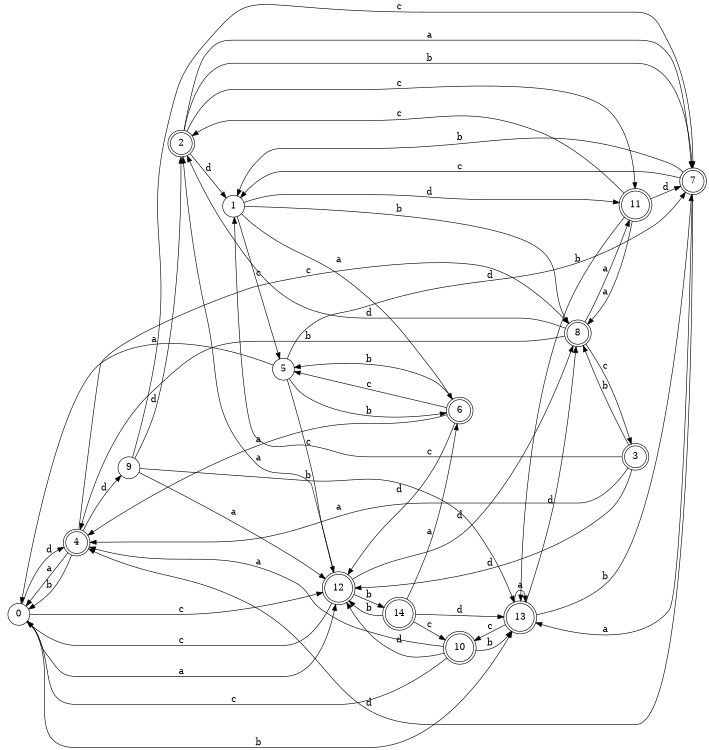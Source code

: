 digraph n12_2 {
__start0 [label="" shape="none"];

rankdir=LR;
size="8,5";

s0 [style="filled", color="black", fillcolor="white" shape="circle", label="0"];
s1 [style="filled", color="black", fillcolor="white" shape="circle", label="1"];
s2 [style="rounded,filled", color="black", fillcolor="white" shape="doublecircle", label="2"];
s3 [style="rounded,filled", color="black", fillcolor="white" shape="doublecircle", label="3"];
s4 [style="rounded,filled", color="black", fillcolor="white" shape="doublecircle", label="4"];
s5 [style="filled", color="black", fillcolor="white" shape="circle", label="5"];
s6 [style="rounded,filled", color="black", fillcolor="white" shape="doublecircle", label="6"];
s7 [style="rounded,filled", color="black", fillcolor="white" shape="doublecircle", label="7"];
s8 [style="rounded,filled", color="black", fillcolor="white" shape="doublecircle", label="8"];
s9 [style="filled", color="black", fillcolor="white" shape="circle", label="9"];
s10 [style="rounded,filled", color="black", fillcolor="white" shape="doublecircle", label="10"];
s11 [style="rounded,filled", color="black", fillcolor="white" shape="doublecircle", label="11"];
s12 [style="rounded,filled", color="black", fillcolor="white" shape="doublecircle", label="12"];
s13 [style="rounded,filled", color="black", fillcolor="white" shape="doublecircle", label="13"];
s14 [style="rounded,filled", color="black", fillcolor="white" shape="doublecircle", label="14"];
s0 -> s12 [label="a"];
s0 -> s13 [label="b"];
s0 -> s12 [label="c"];
s0 -> s4 [label="d"];
s1 -> s6 [label="a"];
s1 -> s8 [label="b"];
s1 -> s5 [label="c"];
s1 -> s11 [label="d"];
s2 -> s7 [label="a"];
s2 -> s7 [label="b"];
s2 -> s11 [label="c"];
s2 -> s1 [label="d"];
s3 -> s4 [label="a"];
s3 -> s8 [label="b"];
s3 -> s1 [label="c"];
s3 -> s12 [label="d"];
s4 -> s0 [label="a"];
s4 -> s0 [label="b"];
s4 -> s8 [label="c"];
s4 -> s9 [label="d"];
s5 -> s0 [label="a"];
s5 -> s6 [label="b"];
s5 -> s12 [label="c"];
s5 -> s7 [label="d"];
s6 -> s4 [label="a"];
s6 -> s5 [label="b"];
s6 -> s5 [label="c"];
s6 -> s12 [label="d"];
s7 -> s13 [label="a"];
s7 -> s1 [label="b"];
s7 -> s1 [label="c"];
s7 -> s4 [label="d"];
s8 -> s11 [label="a"];
s8 -> s4 [label="b"];
s8 -> s3 [label="c"];
s8 -> s2 [label="d"];
s9 -> s12 [label="a"];
s9 -> s13 [label="b"];
s9 -> s7 [label="c"];
s9 -> s2 [label="d"];
s10 -> s4 [label="a"];
s10 -> s13 [label="b"];
s10 -> s0 [label="c"];
s10 -> s12 [label="d"];
s11 -> s8 [label="a"];
s11 -> s13 [label="b"];
s11 -> s2 [label="c"];
s11 -> s7 [label="d"];
s12 -> s2 [label="a"];
s12 -> s14 [label="b"];
s12 -> s0 [label="c"];
s12 -> s8 [label="d"];
s13 -> s13 [label="a"];
s13 -> s7 [label="b"];
s13 -> s10 [label="c"];
s13 -> s8 [label="d"];
s14 -> s6 [label="a"];
s14 -> s12 [label="b"];
s14 -> s10 [label="c"];
s14 -> s13 [label="d"];

}